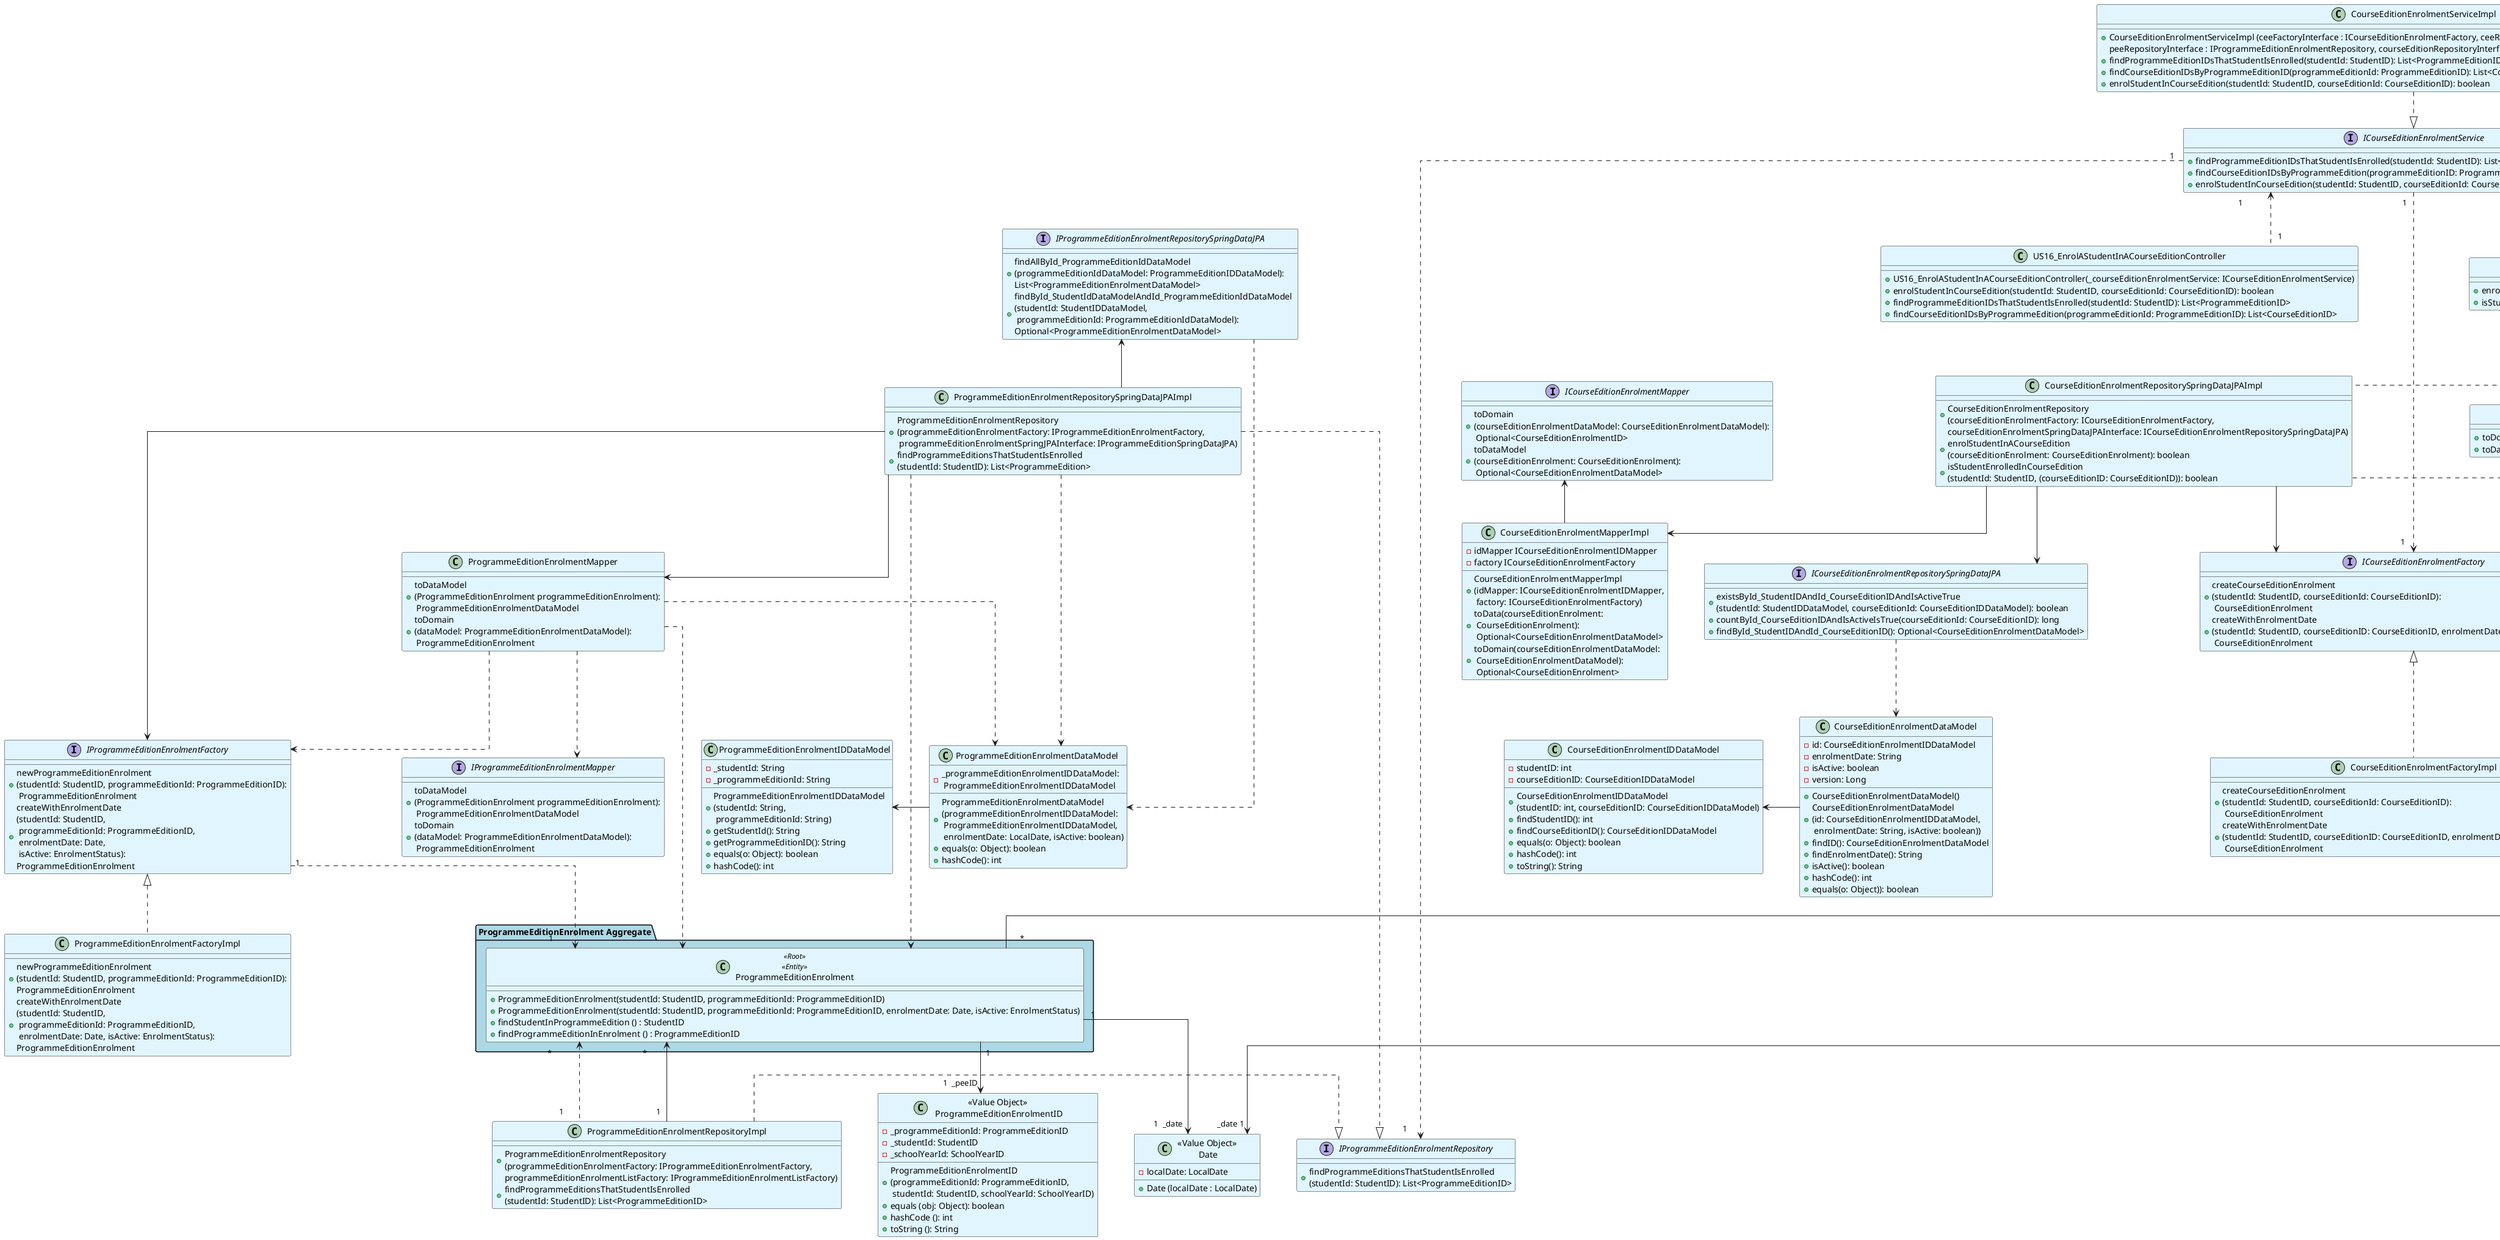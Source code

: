 @startuml
skinparam ranksep 60
skinparam nodesep 60
skinparam linetype ortho
skinparam classBackgroundColor #E1F5FE


class US16_EnrolAStudentInACourseEditionController {
    +US16_EnrolAStudentInACourseEditionController(_courseEditionEnrolmentService: ICourseEditionEnrolmentService)
    +enrolStudentInCourseEdition(studentId: StudentID, courseEditionId: CourseEditionID): boolean
    +findProgrammeEditionIDsThatStudentIsEnrolled(studentId: StudentID): List<ProgrammeEditionID>
    +findCourseEditionIDsByProgrammeEdition(programmeEditionId: ProgrammeEditionID): List<CourseEditionID>
}

class CourseEditionEnrolmentServiceImpl {
    +CourseEditionEnrolmentServiceImpl (ceeFactoryInterface : ICourseEditionEnrolmentFactory, ceeRepositoryInterface : ICourseEditionEnrolmentRepository,
    peeRepositoryInterface : IProgrammeEditionEnrolmentRepository, courseEditionRepositoryInterface : ICourseEditionRepository)
    +findProgrammeEditionIDsThatStudentIsEnrolled(studentId: StudentID): List<ProgrammeEditionID>
    +findCourseEditionIDsByProgrammeEditionID(programmeEditionId: ProgrammeEditionID): List<CourseEditionID>
    +enrolStudentInCourseEdition(studentId: StudentID, courseEditionId: CourseEditionID): boolean
}

class CourseEditionEnrolmentRepositoryImpl {
    +CourseEditionEnrolmentRepository\n (springDataRepository: ICourseEditionEnrolmentRepositorySpringData,\n mapper: ICourseEditionEnrolmentMapper,\n idMapper: ICourseEditionEnrolmentIDMapper,\n iStudentIDMapper: IStudentIDMapper,
    iCourseEditionIDMapper: ICourseEditionIDMapper)
    +enrolStudentInACourseEdition\n (courseEditionEnrolment: CourseEditionEnrolment): boolean
    +isStudentEnrolledInCourseEdition\n (studentId: StudentID, (courseEditionID: CourseEditionID)): boolean
}

class CourseEditionEnrolmentRepositorySpringDataJPAImpl {
    +CourseEditionEnrolmentRepository\n(courseEditionEnrolmentFactory: ICourseEditionEnrolmentFactory,
    courseEditionEnrolmentSpringDataJPAInterface: ICourseEditionEnrolmentRepositorySpringDataJPA)
    +enrolStudentInACourseEdition\n(courseEditionEnrolment: CourseEditionEnrolment): boolean
    +isStudentEnrolledInCourseEdition\n(studentId: StudentID, (courseEditionID: CourseEditionID)): boolean
}

class ProgrammeEditionEnrolmentRepositoryImpl {
    +ProgrammeEditionEnrolmentRepository\n(programmeEditionEnrolmentFactory: IProgrammeEditionEnrolmentFactory,
    programmeEditionEnrolmentListFactory: IProgrammeEditionEnrolmentListFactory)
    +findProgrammeEditionsThatStudentIsEnrolled\n(studentId: StudentID): List<ProgrammeEditionID>
}

class ProgrammeEditionEnrolmentRepositorySpringDataJPAImpl {
    +ProgrammeEditionEnrolmentRepository \n(programmeEditionEnrolmentFactory: IProgrammeEditionEnrolmentFactory,\n programmeEditionEnrolmentSpringJPAInterface: IProgrammeEditionSpringDataJPA)
    +findProgrammeEditionsThatStudentIsEnrolled \n(studentId: StudentID): List<ProgrammeEdition>
}

class CourseEditionRepositoryImpl {
    +CourseEditionRepository(courseEditionFactory: ICourseEditionFactoryDDD, courseEditionListFactory: ICourseEditionListFactoryDDD)
    +findCourseEditionsByProgrammeEdition(programmeEditionId: ProgrammeEditionID) : List<CourseEditionID>
}

class CourseEditionRepositorySpringDataJPAImpl {
    +CourseEditionRepository(courseEditionFactory: ICourseEditionFactory, courseEditionSpringDataJPAInterface: ICourseEditionSpringDataJPA)
    +findCourseEditionsByProgrammeEdition(programmeEditionId: ProgrammeEditionID) : List<CourseEdition>
}

class CourseEditionEnrolmentFactoryImpl{
    +createCourseEditionEnrolment\n(studentId: StudentID, courseEditionId: CourseEditionID):\n CourseEditionEnrolment
    +createWithEnrolmentDate\n(studentId: StudentID, courseEditionID: CourseEditionID, enrolmentDate: Date, isActive: boolean):\n CourseEditionEnrolment
}

class CourseEditionEnrolmentListFactoryImpl {
    +getCourseEditionEnrolmentList():\n Set<CourseEditionEnrolment>
}

class ProgrammeEditionEnrolmentFactoryImpl {
    +newProgrammeEditionEnrolment \n(studentId: StudentID, programmeEditionId: ProgrammeEditionID):\nProgrammeEditionEnrolment
    +createWithEnrolmentDate\n(studentId: StudentID,\n programmeEditionId: ProgrammeEditionID,\n enrolmentDate: Date, isActive: EnrolmentStatus):\nProgrammeEditionEnrolment
}

'Interfaces

interface ICourseEditionEnrolmentService {
    +findProgrammeEditionIDsThatStudentIsEnrolled(studentId: StudentID): List<ProgrammeEditionID>
    +findCourseEditionIDsByProgrammeEdition(programmeEditionID: ProgrammeEditionID): List<CourseEditionID>
    +enrolStudentInCourseEdition(studentId: StudentID, courseEditionId: CourseEditionID): boolean
}

interface ICourseEditionEnrolmentRepository {
    +enrolStudentInACourseEdition (studentId: StudentID, courseEditionId: CourseEditionID): boolean
    +isStudentEnrolledInCourseEdition(studentId: StudentID, (courseEditionID: CourseEditionID)): boolean
}

interface ICourseEditionEnrolmentRepositorySpringDataJPA {
    +existsById_StudentIDAndId_CourseEditionIDAndIsActiveTrue\n(studentId: StudentIDDataModel, courseEditionId: CourseEditionIDDataModel): boolean
    +countById_CourseEditionIDAndIsActiveIsTrue(courseEditionId: CourseEditionID): long
    +findById_StudentIDAndId_CourseEditionID(): Optional<CourseEditionEnrolmentDataModel>
}

interface IProgrammeEditionEnrolmentRepository {
     +findProgrammeEditionsThatStudentIsEnrolled\n(studentId: StudentID): List<ProgrammeEditionID>
}

interface ICourseEditionRepository {
     +findCourseEditionsByProgrammeEdition(programmeEditionId: ProgrammeEditionID) : List<CourseEditionID>
}

interface ICourseEditionEnrolmentListFactory{
    +getCourseEditionEnrolmentList():\n Set<CourseEditionEnrolment>
}

interface ICourseEditionEnrolmentFactory{
    +createCourseEditionEnrolment\n(studentId: StudentID, courseEditionId: CourseEditionID):\n CourseEditionEnrolment
    +createWithEnrolmentDate\n(studentId: StudentID, courseEditionID: CourseEditionID, enrolmentDate: LocalDate, isActive: boolean):\n CourseEditionEnrolment
}

interface Set {
    +add(courseEditionEnrolment:\n CourseEditionEnrolment): boolean
}

interface IProgrammeEditionEnrolmentRepositorySpringDataJPA {
    +findAllById_ProgrammeEditionIdDataModel \n(programmeEditionIdDataModel: ProgrammeEditionIDDataModel): \nList<ProgrammeEditionEnrolmentDataModel>
    +findById_StudentIdDataModelAndId_ProgrammeEditionIdDataModel \n(studentId: StudentIDDataModel,\n programmeEditionId: ProgrammeEditionIdDataModel): \nOptional<ProgrammeEditionEnrolmentDataModel>
}

interface ICourseEditionRepositorySpringDataJPA {
}

interface ICourseEditionEnrolmentRepositorySpringDataJPA{
}

interface ICourseEditionRepositorySpringDataJPA{
}

interface ICourseEditionFactory {
}

interface IProgrammeEditionEnrolmentFactory {
    +newProgrammeEditionEnrolment\n(studentId: StudentID, programmeEditionId: ProgrammeEditionID):\n ProgrammeEditionEnrolment
    +createWithEnrolmentDate\n(studentId: StudentID,\n programmeEditionId: ProgrammeEditionID,\n enrolmentDate: Date,\n isActive: EnrolmentStatus):\nProgrammeEditionEnrolment
}

interface ICourseEditionIDMapper {
    +toDomain(courseEditionIDDataModel: CourseEditionIDDataModel,\n programmeEditionIdMapper: IProgrammeEditionIdMapper,\n courseInStudyPlanIDMapper: ICourseInStudyPlanIDMapper): CourseEditionID
    +toDataModel(courseEditionID: CourseEditionID)): CourseEditionIDDataModel
}

interface ICourseEditionEnrolmentMapper {
    +toDomain\n(courseEditionEnrolmentDataModel: CourseEditionEnrolmentDataModel):\n Optional<CourseEditionEnrolmentID>
    +toDataModel\n(courseEditionEnrolment: CourseEditionEnrolment):\n Optional<CourseEditionEnrolmentDataModel>
}

interface ICourseEditionEnrolmentIDMapper {
    +toDomain\n(courseEditionEnrolmentIDDataModel: CourseEditionEnrolmentIDDataModel):\n Optional<CourseEditionEnrolmentID>
    +toDataModel\n(courseEditionEnrolmentID: CourseEditionEnrolmentID):\n Optional<CourseEditionEnrolmentIDDataModel>
}

interface IProgrammeEditionEnrolmentMapper {
    +toDataModel\n(ProgrammeEditionEnrolment programmeEditionEnrolment):\n ProgrammeEditionEnrolmentDataModel
    +toDomain\n(dataModel: ProgrammeEditionEnrolmentDataModel):\n ProgrammeEditionEnrolment
}

'VO's

class "<<Value Object>>\n EnrolmentStatus" {
     -_isActive: boolean
     +EnrollmentStatus(isActive: boolean)
}

class "<<Value Object>>\n CourseEditionEnrolmentID" {
     -_courseEditionId: CourseEditionID
     -_studentId: StudentID
     +CourseEditionEnrolmentID(studentId: StudentID, courseEditionId: CourseEditionID))
     +equals (obj: Object) : boolean
     +hashCode(): int
     +toString(): String
}

class "<<Value Object>>\n CourseEditionID" {
     -_programmeEditionID: ProgrammeEditionID
     -_courseInStudyPlanID: CourseInStudyPlanID
     +CourseEditionID(programmeEditionId: ProgrammeEditionID,
     courseInStudyPlanId: CourseInStudyPlanID)
}


class "<<Value Object>>\n StudentID" {
     -_uniqueNumber: int
     +StudentID (uniqueNumber: int)
}

class "<<Value Object>>\n Name" {
     -_name: String
     +Name (name: String)
}

class "<<Value Object>>\n NIF" {
     -_NIF: String
     -_country: Country
     +NIF (nif: String, country: Country)
}

class "<<Value Object>>\n Email" {
     -_email: String
     +Email (email: String)
}

class "<<Value Object>>\n PhoneNumber" {
     -_countryCode: String
     -_number: String
     +PhoneNumber (countryCode: String, number: String)
}

class "<<Value Object>>\n Address" {
     -_street: Street
     -_country: Country
     -_postalCode: PostalCode
     -_location: Location
     +Address(street: Street, postalCode: PostalCode, location: Location, country: Country)
}

class "<<Value Object>>\n Street" {
     -_street: String
     +Street(street: String)
}

class "<<Value Object>>\n PostalCode" {
     -_postalCode: String
     +PostalCode(postalCode: String)
}

class "<<Value Object>>\n Location" {
     -_locationName: String
     +Location(locationName: String)
}

class "<<Value Object>>\n Country" {
     -_country: String
     +Country(country: String)
}
class "<<Value Object>>\n Date" {
     -localDate: LocalDate
     +Date (localDate : LocalDate)
}

class "<<Value Object>>\n ProgrammeEditionEnrolmentID" {
     -_programmeEditionId: ProgrammeEditionID
     -_studentId: StudentID
     -_schoolYearId: SchoolYearID
     +ProgrammeEditionEnrolmentID\n(programmeEditionId: ProgrammeEditionID,\n studentId: StudentID, schoolYearId: SchoolYearID)
     +equals (obj: Object): boolean
     +hashCode (): int
     +toString (): String
}

'Aggregate

package "CourseEdition Aggregate" #LightBlue{
    class CourseEdition <<Root>> <<Entity>> {
    +CourseEdition(programmeEditionId: ProgrammeEditionID, courseInStudyPlanId: CourseInStudyPlanID, courseEditionId: CourseEditionID)
    +getProgrammeEditionID() : ProgrammeEditionID
    +identity(): CourseEditionID
    }
}

package "Student Aggregate" #LightBlue{
    class Student <<Root>> <<Entity>> {
    +Student(studentID: StudentID, name: Name,
    NIF: NIF, phone: PhoneNumber, email: Email, address: Address,
    academicEmail: StudentAcademicEmail)
    }
}

package "ProgrammeEditionEnrolment Aggregate" #LightBlue {
    class ProgrammeEditionEnrolment <<Root>> <<Entity>> {
    +ProgrammeEditionEnrolment(studentId: StudentID, programmeEditionId: ProgrammeEditionID)
    +ProgrammeEditionEnrolment(studentId: StudentID, programmeEditionId: ProgrammeEditionID, enrolmentDate: Date, isActive: EnrolmentStatus)
    +findStudentInProgrammeEdition () : StudentID
    +findProgrammeEditionInEnrolment () : ProgrammeEditionID
    }
}

package "CourseEdition Aggregate" #LightBlue{
    class CourseEdition <<Root>> <<Entity>> {
    +CourseEdition(programmeEditionId: ProgrammeEditionID, courseInStudyPlanId: CourseInStudyPlanID, courseEditionId: CourseEditionID)
    +getProgrammeEditionID() : ProgrammeEditionID
    +identity(): CourseEditionID
    }
}

package "CourseEditionEnrolment Aggregate" #LightBlue {
    class CourseEditionEnrolment <<Root>> <<Entity>> {
             +CourseEditionEnrolment(studentId:StudentID,
              courseEditionId: CourseEditionID)
             +equals (obj: Object): boolean
             +hashCode(): int
             +sameAs(obj: Object): boolean
    }
}

'DataModel's

class CourseEditionEnrolmentDataModel {
    -id: CourseEditionEnrolmentIDDataModel
    -enrolmentDate: String
    -isActive: boolean
    -version: Long
    +CourseEditionEnrolmentDataModel()
    +CourseEditionEnrolmentDataModel\n(id: CourseEditionEnrolmentIDDataModel,\n enrolmentDate: String, isActive: boolean))
    +findID(): CourseEditionEnrolmentDataModel
    +findEnrolmentDate(): String
    +isActive(): boolean
    +hashCode(): int
    +equals(o: Object)): boolean
}

class CourseEditionIDDataModel {
    +CourseEditionIDDataModel\n(programmeEditionIdDataModel: ProgrammeEditionIdDataModel,\n courseInStudyPlanIDDataModel: CourseInStudyPlanIDDataModel)
}

class ProgrammeEditionEnrolmentDataModel {
    -_programmeEditionEnrolmentIDDataModel: \n ProgrammeEditionEnrolmentIDDataModel
    +ProgrammeEditionEnrolmentDataModel\n(programmeEditionEnrolmentIDDataModel: \n ProgrammeEditionEnrolmentIDDataModel,\n enrolmentDate: LocalDate, isActive: boolean)
    +equals(o: Object): boolean
    +hashCode(): int
}

'ID's

class CourseEditionEnrolmentIDDataModel {
    -studentID: int
    -courseEditionID: CourseEditionIDDataModel
    +CourseEditionEnrolmentIDDataModel\n(studentID: int, courseEditionID: CourseEditionIDDataModel)
    +findStudentID(): int
    +findCourseEditionID(): CourseEditionIDDataModel
    +equals(o: Object): boolean
    +hashCode(): int
    +toString(): String
}

class ProgrammeEditionEnrolmentIDDataModel {
    -_studentId: String
    -_programmeEditionId: String
    +ProgrammeEditionEnrolmentIDDataModel\n(studentId: String,\n programmeEditionId: String)
    +getStudentId(): String
    +getProgrammeEditionID(): String
    +equals(o: Object): boolean
    +hashCode(): int
}

class CourseEditionIDMapperImpl {
    +toDomain(courseEditionIDDataModel: CourseEditionIDDataModel,\n programmeEditionIdMapper: IProgrammeEditionIdMapper,\n courseInStudyPlanIDMapper: ICourseInStudyPlanIDMapper):\n CourseEditionID
    +toDataModel(courseEditionID: CourseEditionID):\n CourseEditionIDDataModel
}

'Mapper's

class CourseEditionEnrolmentMapperImpl{
    -idMapper ICourseEditionEnrolmentIDMapper
    -factory ICourseEditionEnrolmentFactory
    +CourseEditionEnrolmentMapperImpl \n(idMapper: ICourseEditionEnrolmentIDMapper,\n factory: ICourseEditionEnrolmentFactory)
    +toData(courseEditionEnrolment:\n CourseEditionEnrolment):\n Optional<CourseEditionEnrolmentDataModel>
    +toDomain(courseEditionEnrolmentDataModel:\n CourseEditionEnrolmentDataModel):\n Optional<CourseEditionEnrolment>
}

class CourseEditionEnrolmentIDMapperImpl {
    +toDomain(courseEditionEnrolmentIDDataModel: CourseEditionEnrolmentIDDataModel): Optional<CourseEditionEnrolmentID>
    +toDataModel(courseEditionEnrolmentID: CourseEditionEnrolmentID): Optional<CourseEditionEnrolmentIDDataModel>
}

class ProgrammeEditionEnrolmentMapper{
    +toDataModel\n(ProgrammeEditionEnrolment programmeEditionEnrolment):\n ProgrammeEditionEnrolmentDataModel
    +toDomain\n(dataModel: ProgrammeEditionEnrolmentDataModel):\n ProgrammeEditionEnrolment
}

'Controller

US16_EnrolAStudentInACourseEditionController "1   ".u.> "1    " ICourseEditionEnrolmentService

'Service

ICourseEditionEnrolmentService "1   ".u.> "1    " ICourseEditionRepository
ICourseEditionEnrolmentService "1  "..> "1       " IProgrammeEditionEnrolmentRepository
ICourseEditionEnrolmentService "1   "..> "  1    " ICourseEditionEnrolmentRepository
ICourseEditionEnrolmentService "1   "..> "  1    " ICourseEditionEnrolmentFactory
CourseEditionEnrolmentServiceImpl ..|> ICourseEditionEnrolmentService

'Course Edition Enrolment Repository

ICourseEditionEnrolmentRepository <|.. CourseEditionEnrolmentRepositoryImpl
ICourseEditionEnrolmentRepository <|.. CourseEditionEnrolmentRepositorySpringDataJPAImpl

CourseEditionEnrolmentRepositorySpringDataJPAImpl --> ICourseEditionEnrolmentRepositorySpringDataJPA
CourseEditionEnrolmentRepositorySpringDataJPAImpl --> ICourseEditionEnrolmentFactory
CourseEditionEnrolmentRepositorySpringDataJPAImpl ..> CourseEditionEnrolment
CourseEditionEnrolmentRepositorySpringDataJPAImpl --> CourseEditionEnrolmentMapperImpl
ICourseEditionEnrolmentRepositorySpringDataJPA ..> CourseEditionEnrolmentDataModel

CourseEditionEnrolmentRepositoryImpl " 1  " -u-> "_setOfCee  1       " Set
Set "   1            " -->  CourseEditionEnrolment
CourseEditionEnrolmentRepositoryImpl"   1  " ..> " *   ""CourseEditionEnrolment Aggregate"
CourseEditionEnrolmentRepositoryImpl "1  " .u.> "1  " ICourseEditionEnrolmentListFactory
CourseEditionEnrolmentRepositoryImpl "1  " -u-> "1  " ICourseEditionEnrolmentFactory

'ProgrammeEditionEnrolmentRepository

IProgrammeEditionEnrolmentRepository <|.l.  ProgrammeEditionEnrolmentRepositoryImpl
IProgrammeEditionEnrolmentRepository <|.l.  ProgrammeEditionEnrolmentRepositorySpringDataJPAImpl

ProgrammeEditionEnrolmentRepositorySpringDataJPAImpl --> ProgrammeEditionEnrolmentMapper
ProgrammeEditionEnrolmentRepositorySpringDataJPAImpl ..> ProgrammeEditionEnrolment
ProgrammeEditionEnrolmentRepositorySpringDataJPAImpl ..> ProgrammeEditionEnrolmentDataModel
ProgrammeEditionEnrolmentRepositorySpringDataJPAImpl --> IProgrammeEditionEnrolmentFactory
IProgrammeEditionEnrolmentRepositorySpringDataJPA ..> ProgrammeEditionEnrolmentDataModel
IProgrammeEditionEnrolmentRepositorySpringDataJPA <-- ProgrammeEditionEnrolmentRepositorySpringDataJPAImpl

ProgrammeEditionEnrolment " *    " <.. "1   " ProgrammeEditionEnrolmentRepositoryImpl
ProgrammeEditionEnrolmentMapper ..> IProgrammeEditionEnrolmentFactory
ProgrammeEditionEnrolmentMapper ..> ProgrammeEditionEnrolment
ProgrammeEditionEnrolmentMapper ..> ProgrammeEditionEnrolmentDataModel

'CourseEdition Repository

ICourseEditionRepository <|.. CourseEditionRepositoryImpl
ICourseEditionRepository <|.. CourseEditionRepositorySpringDataJPAImpl
CourseEdition "_listOfCE *" <-- "1       " CourseEditionRepositoryImpl
ICourseEditionRepositorySpringDataJPA ..> CourseEditionIDDataModel
ICourseEditionRepositorySpringDataJPA <-- CourseEditionRepositorySpringDataJPAImpl
CourseEditionRepositorySpringDataJPAImpl --> CourseEditionIDMapperImpl
CourseEditionRepositorySpringDataJPAImpl ..> CourseEdition
CourseEditionRepositorySpringDataJPAImpl ..> CourseEditionIDDataModel
CourseEditionIDMapperImpl ..> ICourseEditionFactory
CourseEditionIDMapperImpl ..> CourseEdition
CourseEditionIDMapperImpl ..> CourseEditionIDDataModel

CourseEditionIDMapperImpl --> ICourseEditionIDMapper

'Factory

ICourseEditionEnrolmentFactory <|.. CourseEditionEnrolmentFactoryImpl
ICourseEditionEnrolmentListFactory <|.. CourseEditionEnrolmentListFactoryImpl

ICourseEditionEnrolmentFactory "1  " ..> "1  " CourseEditionEnrolment
ICourseEditionEnrolmentListFactory "1  " .u.> "1  " Set

IProgrammeEditionEnrolmentFactory <|.. ProgrammeEditionEnrolmentFactoryImpl
IProgrammeEditionEnrolmentFactory "1"..> "1" ProgrammeEditionEnrolment

ICourseEditionFactory <|.. CourseEditionFactoryImpl
ICourseEditionFactory "1"..> "1"CourseEdition


'Domain Aggregates

Student "1" --> "1 _studentID" "<<Value Object>>\n StudentID"
Student "1" --> "1 _name" "<<Value Object>>\n Name"
Student "1" --> "1 _NIF" "<<Value Object>>\n NIF"
Student "1" --> "1 _email" "<<Value Object>>\n Email"
Student "1" --> "1 _phoneNumber" "<<Value Object>>\n PhoneNumber"
Student "1" -l-> "1 _address" "<<Value Object>>\n Address"

"<<Value Object>>\n Address" "1" -u-> "1 _street" "<<Value Object>>\n Street"
"<<Value Object>>\n Address" "1" --> "1 _postalCode" "<<Value Object>>\n PostalCode"
"<<Value Object>>\n Address" "1" --> "1 _location" "<<Value Object>>\n Location"
"<<Value Object>>\n Address" "1" --> "1 _country" "<<Value Object>>\n Country"

ProgrammeEditionEnrolment "      *  " -u-> "_studentID 1    ""<<Value Object>>\n StudentID"
ProgrammeEditionEnrolment " *    " <-- "1   " ProgrammeEditionEnrolmentRepositoryImpl
ProgrammeEditionEnrolment " 1    " --> "1  _date " "<<Value Object>>\n Date"
ProgrammeEditionEnrolment " 1    " --> "1  _peeID " "<<Value Object>>\n ProgrammeEditionEnrolmentID"

CourseEditionEnrolment "1" --> "1 _ceeID""<<Value Object>>\n CourseEditionEnrolmentID"
CourseEditionEnrolment "1" --> "  1_status  ""<<Value Object>>\n EnrolmentStatus"
CourseEditionEnrolment "1" --> "_date 1    ""<<Value Object>>\n Date"
CourseEditionEnrolment "1" -u-> "1 _studentID" "<<Value Object>>\n StudentID"
CourseEditionEnrolment "1" --> "_ceID 1    " "<<Value Object>>\n CourseEditionID"

CourseEdition "1" --> "_ceID  1" "<<Value Object>>\n CourseEditionID"

'DataModel's

CourseEditionEnrolmentIDDataModel <- CourseEditionEnrolmentDataModel

ProgrammeEditionEnrolmentIDDataModel <- ProgrammeEditionEnrolmentDataModel

CourseEditionEnrolmentIDMapperImpl --> ICourseEditionEnrolmentIDMapper

CourseEditionEnrolmentIDMapperImpl ..> ICourseEditionEnrolmentFactory

ProgrammeEditionEnrolmentMapper ..> IProgrammeEditionEnrolmentMapper

ICourseEditionEnrolmentMapper <-- CourseEditionEnrolmentMapperImpl
@enduml